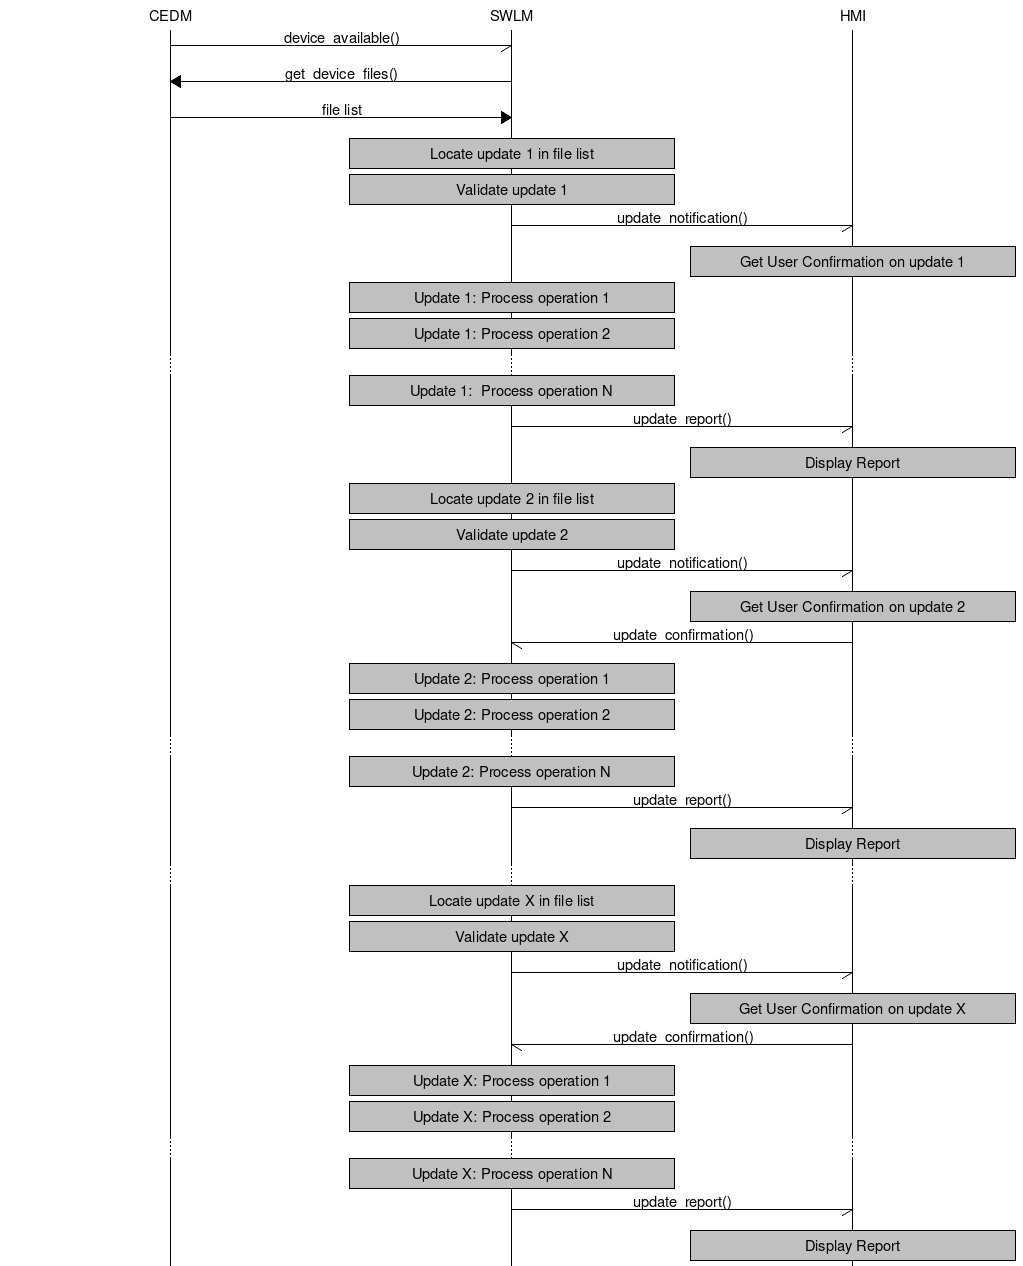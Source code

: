 #
#
# Sequence diagram description
#
# The sequence diagram description below is translated to
# a PNG image by mscgen (http://www.mcternan.me.uk/mscgen/)
# 
# Recompile updated diagrams to a png image with:
#  
#   mscgen -T png swm.msc
#

msc {
  width="1024";
  "CEDM",  "SWLM", "HMI";
  "CEDM" -> "SWLM" [  label = "device_available()" ];
  "SWLM" => "CEDM" [  label = "get_device_files()" ];
  "SWLM" <= "CEDM" [  label = "file list" ];
  "SWLM" box "SWLM" [ textbgcolour="silver", label = "Locate update 1 in file list" ];
  "SWLM" box "SWLM" [ textbgcolour="silver", label = "Validate update 1" ];
  "SWLM" -> "HMI" [ label = "update_notification()" ];
  "HMI" box "HMI" [ textbgcolour="silver", label = "Get User Confirmation on update 1" ];
  "SWLM" box "SWLM" [ textbgcolour="silver", label = "Update 1: Process operation 1" ];
  "SWLM" box "SWLM" [ textbgcolour="silver", label = "Update 1: Process operation 2" ];
  ...;
  "SWLM" box "SWLM" [ textbgcolour="silver", label = "Update 1:  Process operation N" ];

  "SWLM" -> "HMI"  [ label = "update_report()" ];
  "HMI" box "HMI" [ textbgcolour="silver", label = "Display Report" ];

  "SWLM" box "SWLM" [ textbgcolour="silver", label = "Locate update 2 in file list" ];
  "SWLM" box "SWLM" [ textbgcolour="silver", label = "Validate update 2" ];
  "SWLM" -> "HMI" [ label = "update_notification()" ];
  "HMI" box "HMI" [ textbgcolour="silver", label = "Get User Confirmation on update 2" ];
  "HMI" -> "SWLM" [ label = "update_confirmation()" ];
  "SWLM" box "SWLM" [ textbgcolour="silver", label = "Update 2: Process operation 1" ];
  "SWLM" box "SWLM" [ textbgcolour="silver", label = "Update 2: Process operation 2" ];
  ...;
  "SWLM" box "SWLM" [ textbgcolour="silver", label = "Update 2: Process operation N" ];
  "SWLM" -> "HMI"  [ label = "update_report()" ];
  "HMI" box "HMI" [ textbgcolour="silver", label = "Display Report" ];
  ...;

  "SWLM" box "SWLM" [ textbgcolour="silver", label = "Locate update X in file list" ];
  "SWLM" box "SWLM" [ textbgcolour="silver", label = "Validate update X" ];
  "SWLM" -> "HMI" [ label = "update_notification()" ];
  "HMI" box "HMI" [ textbgcolour="silver", label = "Get User Confirmation on update X" ];
  "HMI" -> "SWLM" [ label = "update_confirmation()" ];
  "SWLM" box "SWLM" [ textbgcolour="silver", label = "Update X: Process operation 1" ];
  "SWLM" box "SWLM" [ textbgcolour="silver", label = "Update X: Process operation 2" ];
  ...;
  "SWLM" box "SWLM" [ textbgcolour="silver", label = "Update X: Process operation N" ];
  "SWLM" -> "HMI"  [ label = "update_report()" ];
  "HMI" box "HMI" [ textbgcolour="silver", label = "Display Report" ];
}
